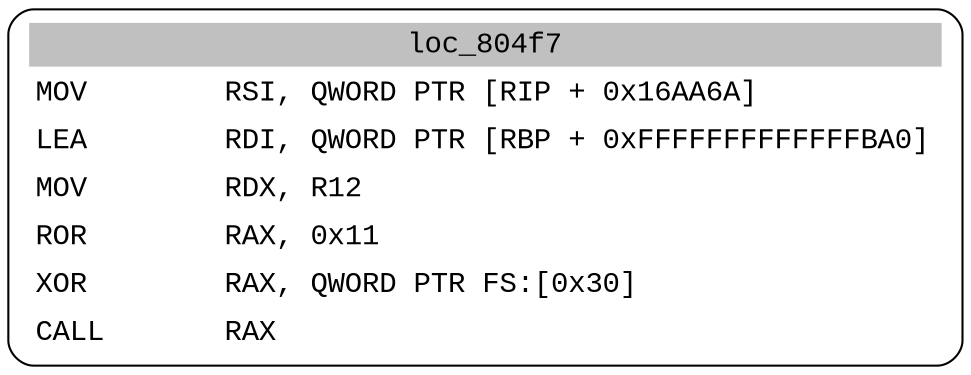 digraph asm_graph {
1941 [
shape="Mrecord" fontname="Courier New"label =<<table border="0" cellborder="0" cellpadding="3"><tr><td align="center" colspan="2" bgcolor="grey">loc_804f7</td></tr><tr><td align="left">MOV        RSI, QWORD PTR [RIP + 0x16AA6A]</td></tr><tr><td align="left">LEA        RDI, QWORD PTR [RBP + 0xFFFFFFFFFFFFFBA0]</td></tr><tr><td align="left">MOV        RDX, R12</td></tr><tr><td align="left">ROR        RAX, 0x11</td></tr><tr><td align="left">XOR        RAX, QWORD PTR FS:[0x30]</td></tr><tr><td align="left">CALL       RAX</td></tr></table>> ];
}